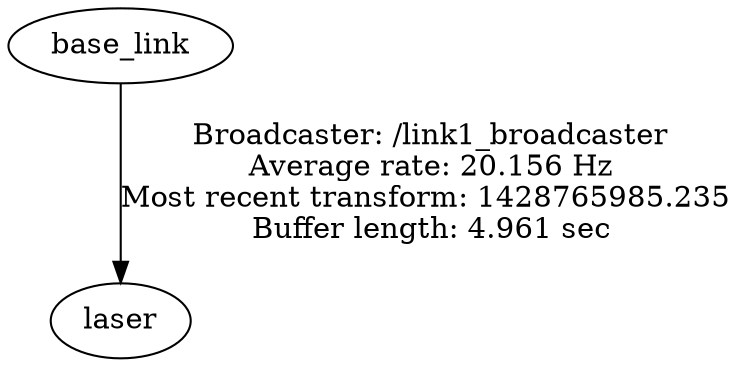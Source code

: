 digraph G {
"base_link" -> "laser"[label="Broadcaster: /link1_broadcaster\nAverage rate: 20.156 Hz\nMost recent transform: 1428765985.235 \nBuffer length: 4.961 sec\n"];
}